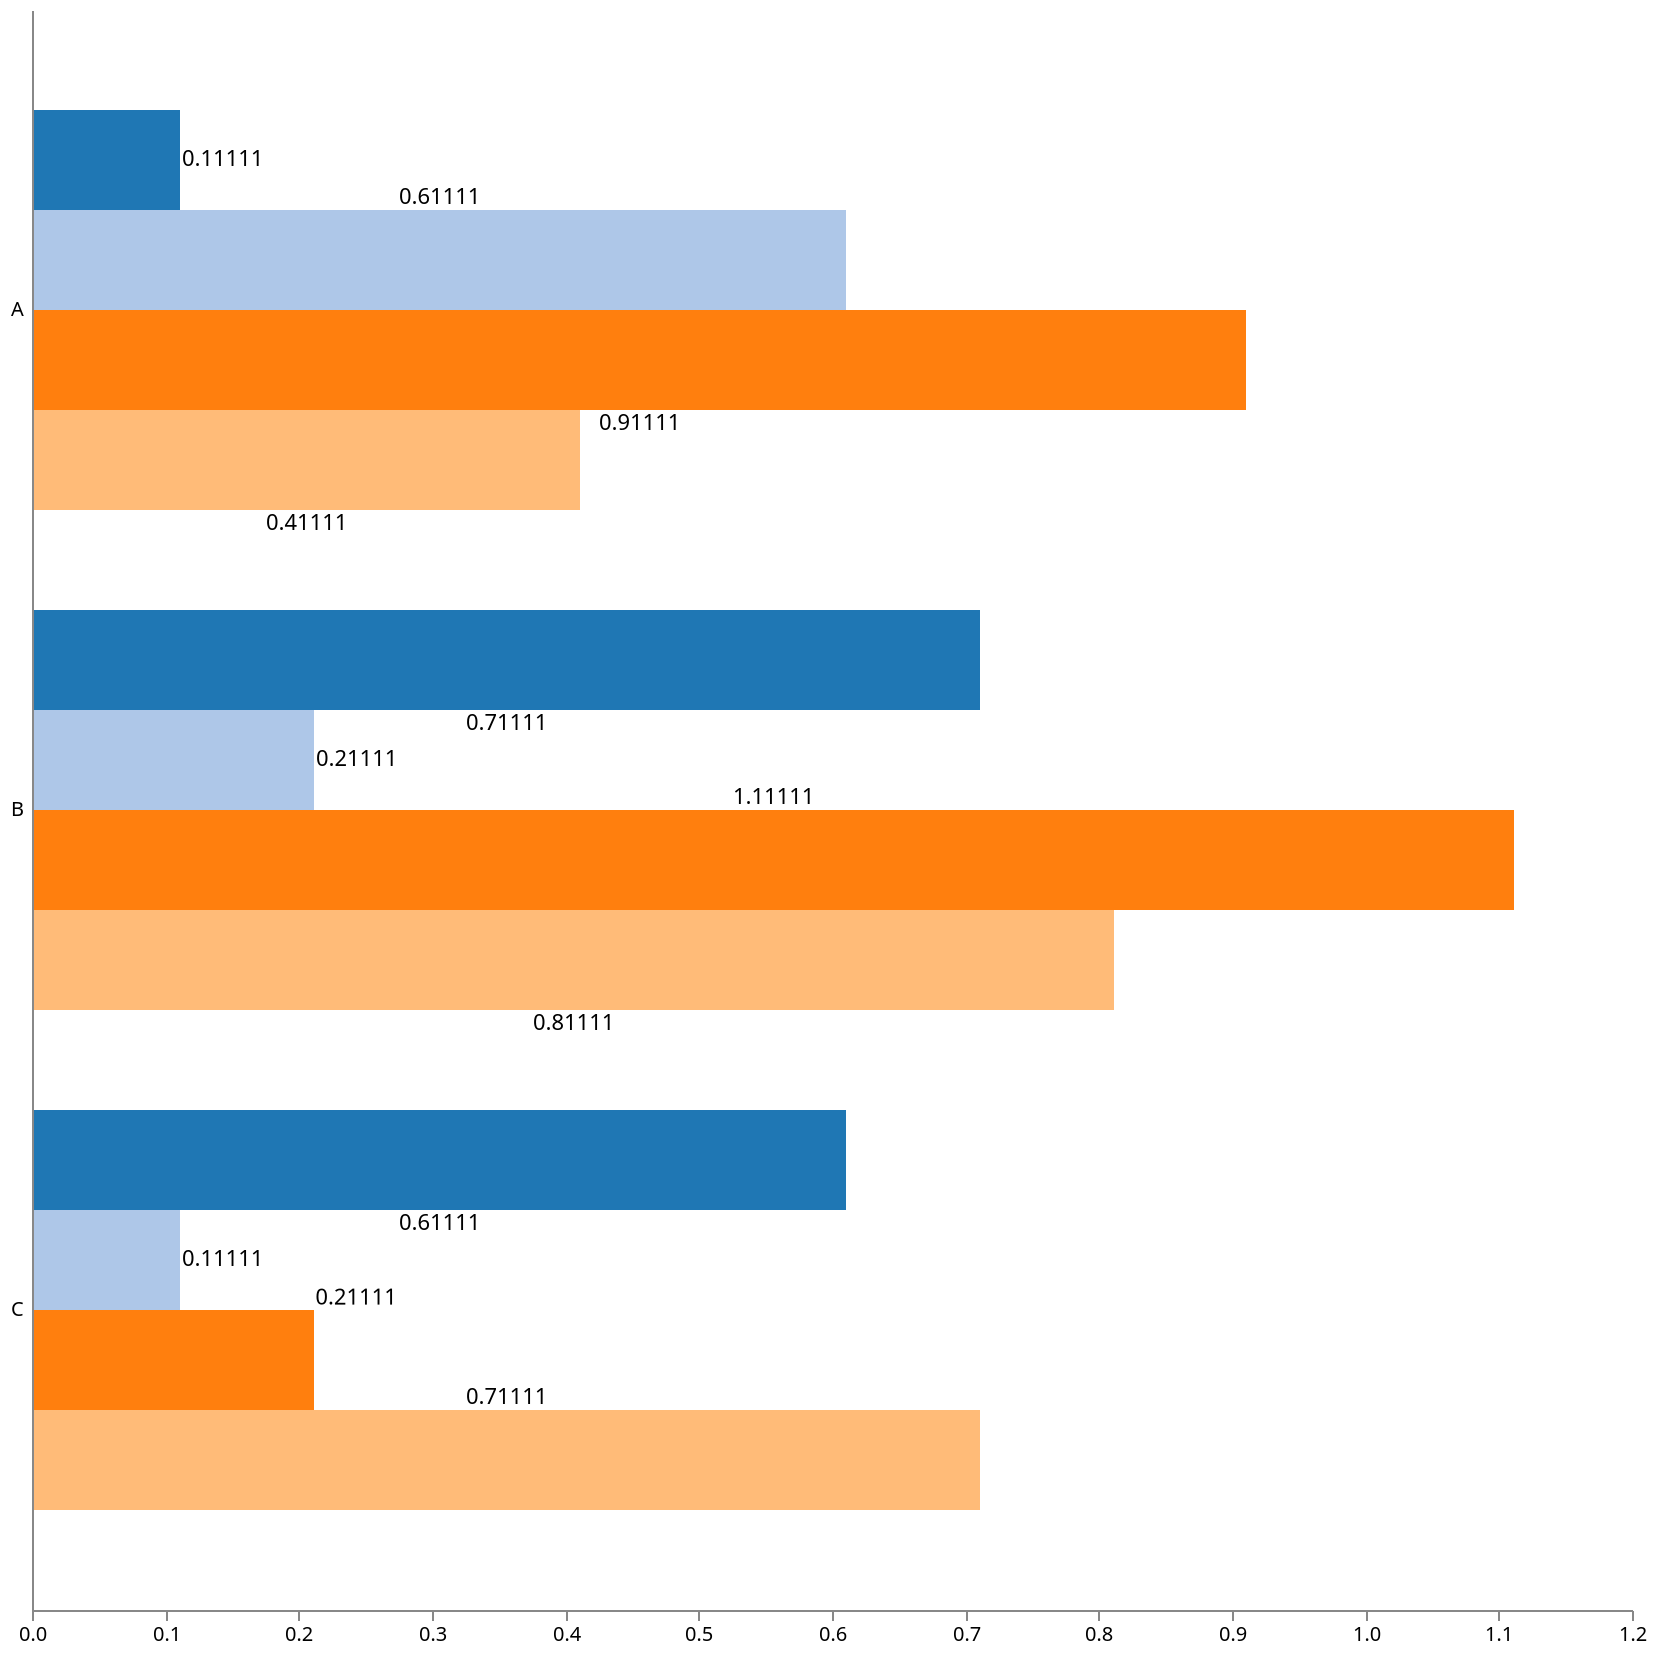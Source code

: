 {
  "$schema": "https://vega.github.io/schema/vega/v4.json",
  "width": 800,
  "height": 800,
  "padding": 5,

  "data": [
    {
      "name": "table",
      "values": [
        {"category":"A", "position":0, "value":0.11111},
        {"category":"A", "position":1, "value":0.61111},
        {"category":"A", "position":2, "value":0.91111},
        {"category":"A", "position":3, "value":0.41111},
        {"category":"B", "position":0, "value":0.71111},
        {"category":"B", "position":1, "value":0.21111},
        {"category":"B", "position":2, "value":1.11111},
        {"category":"B", "position":3, "value":0.81111},
        {"category":"C", "position":0, "value":0.61111},
        {"category":"C", "position":1, "value":0.11111},
        {"category":"C", "position":2, "value":0.21111},
        {"category":"C", "position":3, "value":0.71111}
      ]
    }
  ],

  "scales": [
    {
      "name": "yscale",
      "type": "band",
      "domain": {"data": "table", "field": "category"},
      "range": "height",
      "padding": 0.2
    },
    {
      "name": "xscale",
      "type": "linear",
      "domain": {"data": "table", "field": "value"},
      "range": "width",
      "round": true,
      "zero": true,
      "nice": true
    },
    {
      "name": "color",
      "type": "ordinal",
      "domain": {"data": "table", "field": "position"},
      "range": {"scheme": "category20"}
    }
  ],

  "axes": [
    {"orient": "left", "scale": "yscale", "tickSize": 0, "labelPadding": 4, "zindex": 1},
    {"orient": "bottom", "scale": "xscale"}
  ],

  "marks": [
    {
      "type": "group",

      "from": {
        "facet": {
          "data": "table",
          "name": "facet",
          "groupby": "category"
        }
      },

      "encode": {
        "enter": {
          "y": {"scale": "yscale", "field": "category"}
        }
      },

      "signals": [
        {"name": "height", "update": "bandwidth('yscale')"}
      ],

      "scales": [
        {
          "name": "pos",
          "type": "band",
          "range": "height",
          "domain": {"data": "facet", "field": "position"}
        }
      ],

      "marks": [
        {
          "name": "bars",
          "from": {"data": "facet"},
          "type": "rect",
          "encode": {
            "enter": {
              "y": {"scale": "pos", "field": "position"},
              "height": {"scale": "pos", "band": 1},
              "x": {"scale": "xscale", "field": "value"},
              "x2": {"scale": "xscale", "value": 0},
              "fill": {"scale": "color", "field": "position"}
            }
          }
        },
        {
          "type": "text",
          "from": {"data": "bars"},
          "encode": {
            "enter": {
              "x": {"field": "x2"},
              "y": {"field": "y"},
              "fill": {"value": "black"},
              "text": {"field": "datum.value"}
            }
          },
          "transform": [
              {
                  "type": "label",
                  "size": [800, 800],
                  "distance": 3
              }
          ]
        }
      ]
    }
  ]
}